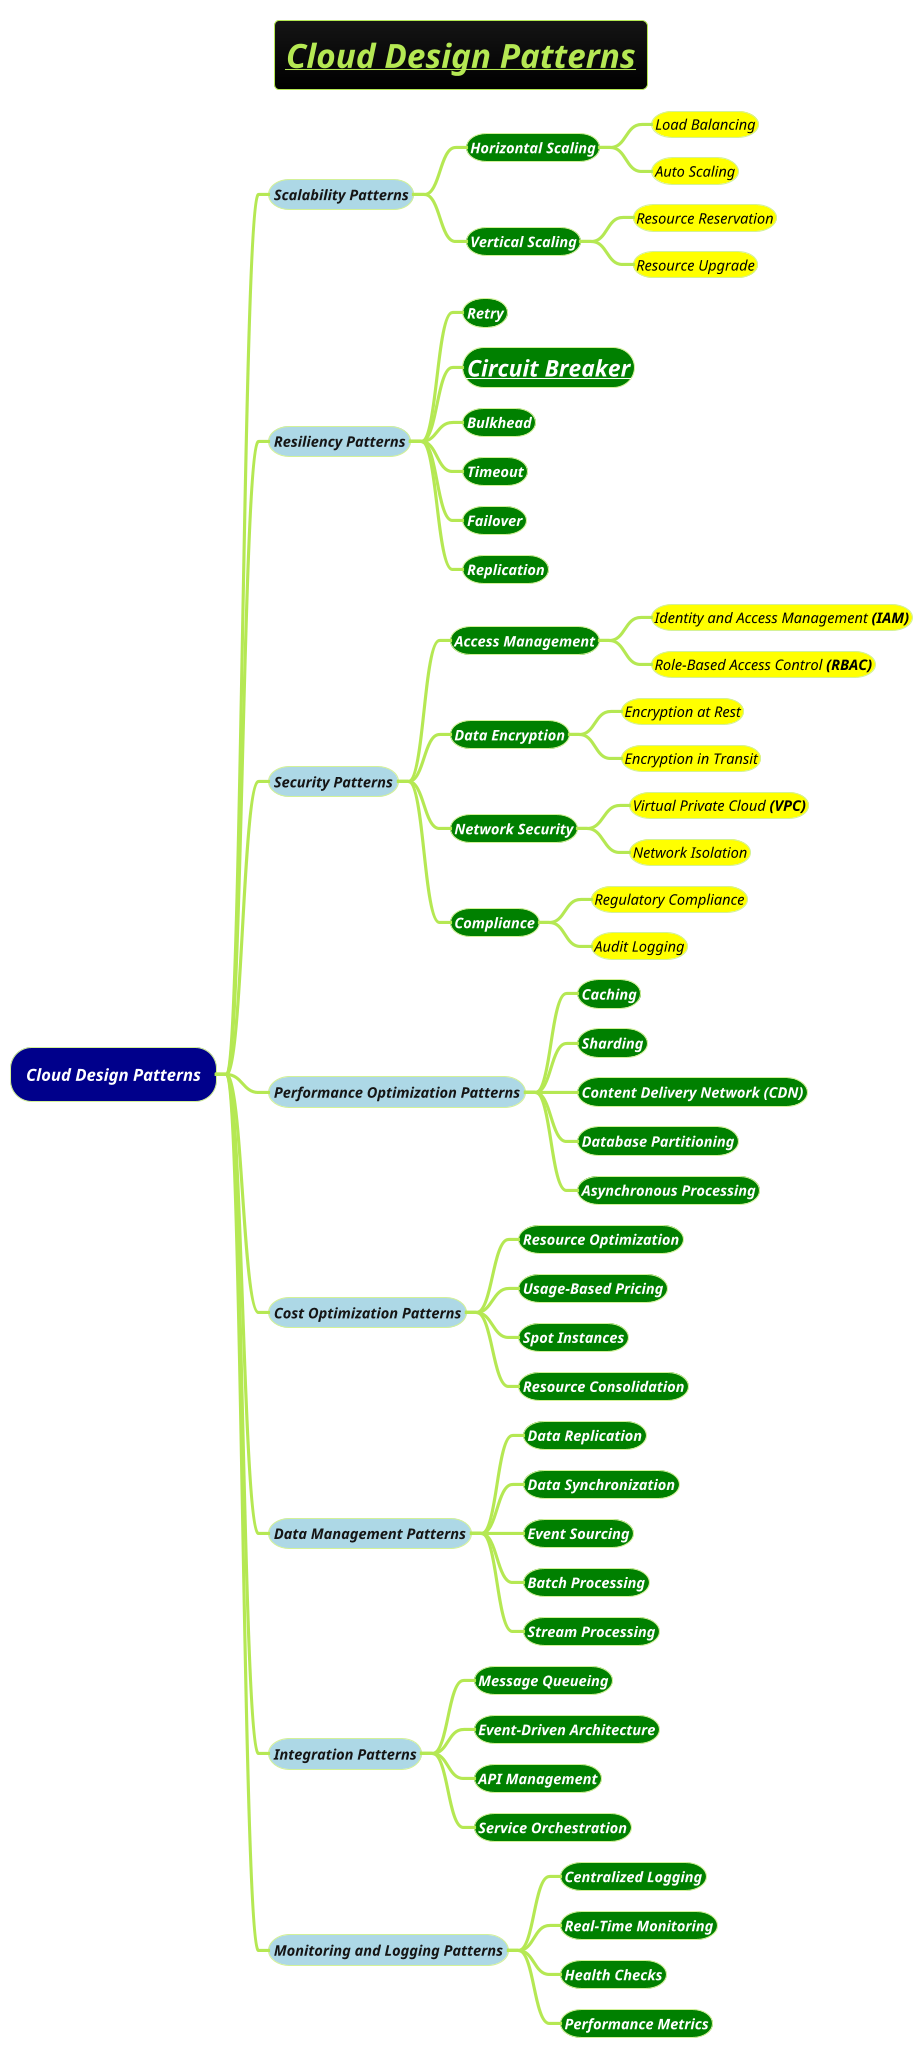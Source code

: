 @startmindmap
title = <i><u>Cloud Design Patterns
!theme hacker

*[#darkblue] <color #white><i>Cloud Design Patterns
**[#lightblue] <i><color #blac><size:14>Scalability Patterns
***[#green] <b><i><color #white><size:14>Horizontal Scaling
****[#yellow] <i><color #black><size:14>Load Balancing
****[#yellow] <i><color #black><size:14>Auto Scaling
***[#green] <b><i><color #white><size:14>Vertical Scaling
****[#yellow] <i><color #black><size:14>Resource Reservation
****[#yellow] <i><color #black><size:14>Resource Upgrade
**[#lightblue] <i><color #blac><size:14>Resiliency Patterns
***[#green] <b><i><color #white><size:14>Retry
***[#green] <b><i><color #white><size:22>[[docs/3-programming-languages/Venkat-Subramaniam/Circuit-Breaker.puml Circuit Breaker]]
***[#green] <b><i><color #white><size:14>Bulkhead
***[#green] <b><i><color #white><size:14>Timeout
***[#green] <b><i><color #white><size:14>Failover
***[#green] <b><i><color #white><size:14>Replication
**[#lightblue] <i><color #blac><size:14>Security Patterns
***[#green] <b><i><color #white><size:14>Access Management
****[#yellow] <i><color #black><size:14>Identity and Access Management <b>(IAM)
****[#yellow] <i><color #black><size:14>Role-Based Access Control <b>(RBAC)
***[#green] <b><i><color #white><size:14>Data Encryption
****[#yellow] <i><color #black><size:14>Encryption at Rest
****[#yellow] <i><color #black><size:14>Encryption in Transit
***[#green] <b><i><color #white><size:14>Network Security
****[#yellow] <i><color #black><size:14>Virtual Private Cloud <b>(VPC)
****[#yellow] <i><color #black><size:14>Network Isolation
***[#green] <b><i><color #white><size:14>Compliance
****[#yellow] <i><color #black><size:14>Regulatory Compliance
****[#yellow] <i><color #black><size:14>Audit Logging
**[#lightblue] <i><color #blac><size:14>Performance Optimization Patterns
***[#green] <b><i><color #white><size:14>Caching
***[#green] <b><i><color #white><size:14>Sharding
***[#green] <b><i><color #white><size:14>Content Delivery Network <b>(CDN)
***[#green] <b><i><color #white><size:14>Database Partitioning
***[#green] <b><i><color #white><size:14>Asynchronous Processing
**[#lightblue] <i><color #blac><size:14>Cost Optimization Patterns
***[#green] <b><i><color #white><size:14>Resource Optimization
***[#green] <b><i><color #white><size:14>Usage-Based Pricing
***[#green] <b><i><color #white><size:14>Spot Instances
***[#green] <b><i><color #white><size:14>Resource Consolidation
**[#lightblue] <i><color #blac><size:14>Data Management Patterns
***[#green] <b><i><color #white><size:14>Data Replication
***[#green] <b><i><color #white><size:14>Data Synchronization
***[#green] <b><i><color #white><size:14>Event Sourcing
***[#green] <b><i><color #white><size:14>Batch Processing
***[#green] <b><i><color #white><size:14>Stream Processing
**[#lightblue] <i><color #blac><size:14>Integration Patterns
***[#green] <b><i><color #white><size:14>Message Queueing
***[#green] <b><i><color #white><size:14>Event-Driven Architecture
***[#green] <b><i><color #white><size:14>API Management
***[#green] <b><i><color #white><size:14>Service Orchestration
**[#lightblue] <i><color #blac><size:14>Monitoring and Logging Patterns
***[#green] <b><i><color #white><size:14>Centralized Logging
***[#green] <b><i><color #white><size:14>Real-Time Monitoring
***[#green] <b><i><color #white><size:14>Health Checks
***[#green] <b><i><color #white><size:14>Performance Metrics
@endmindmap
